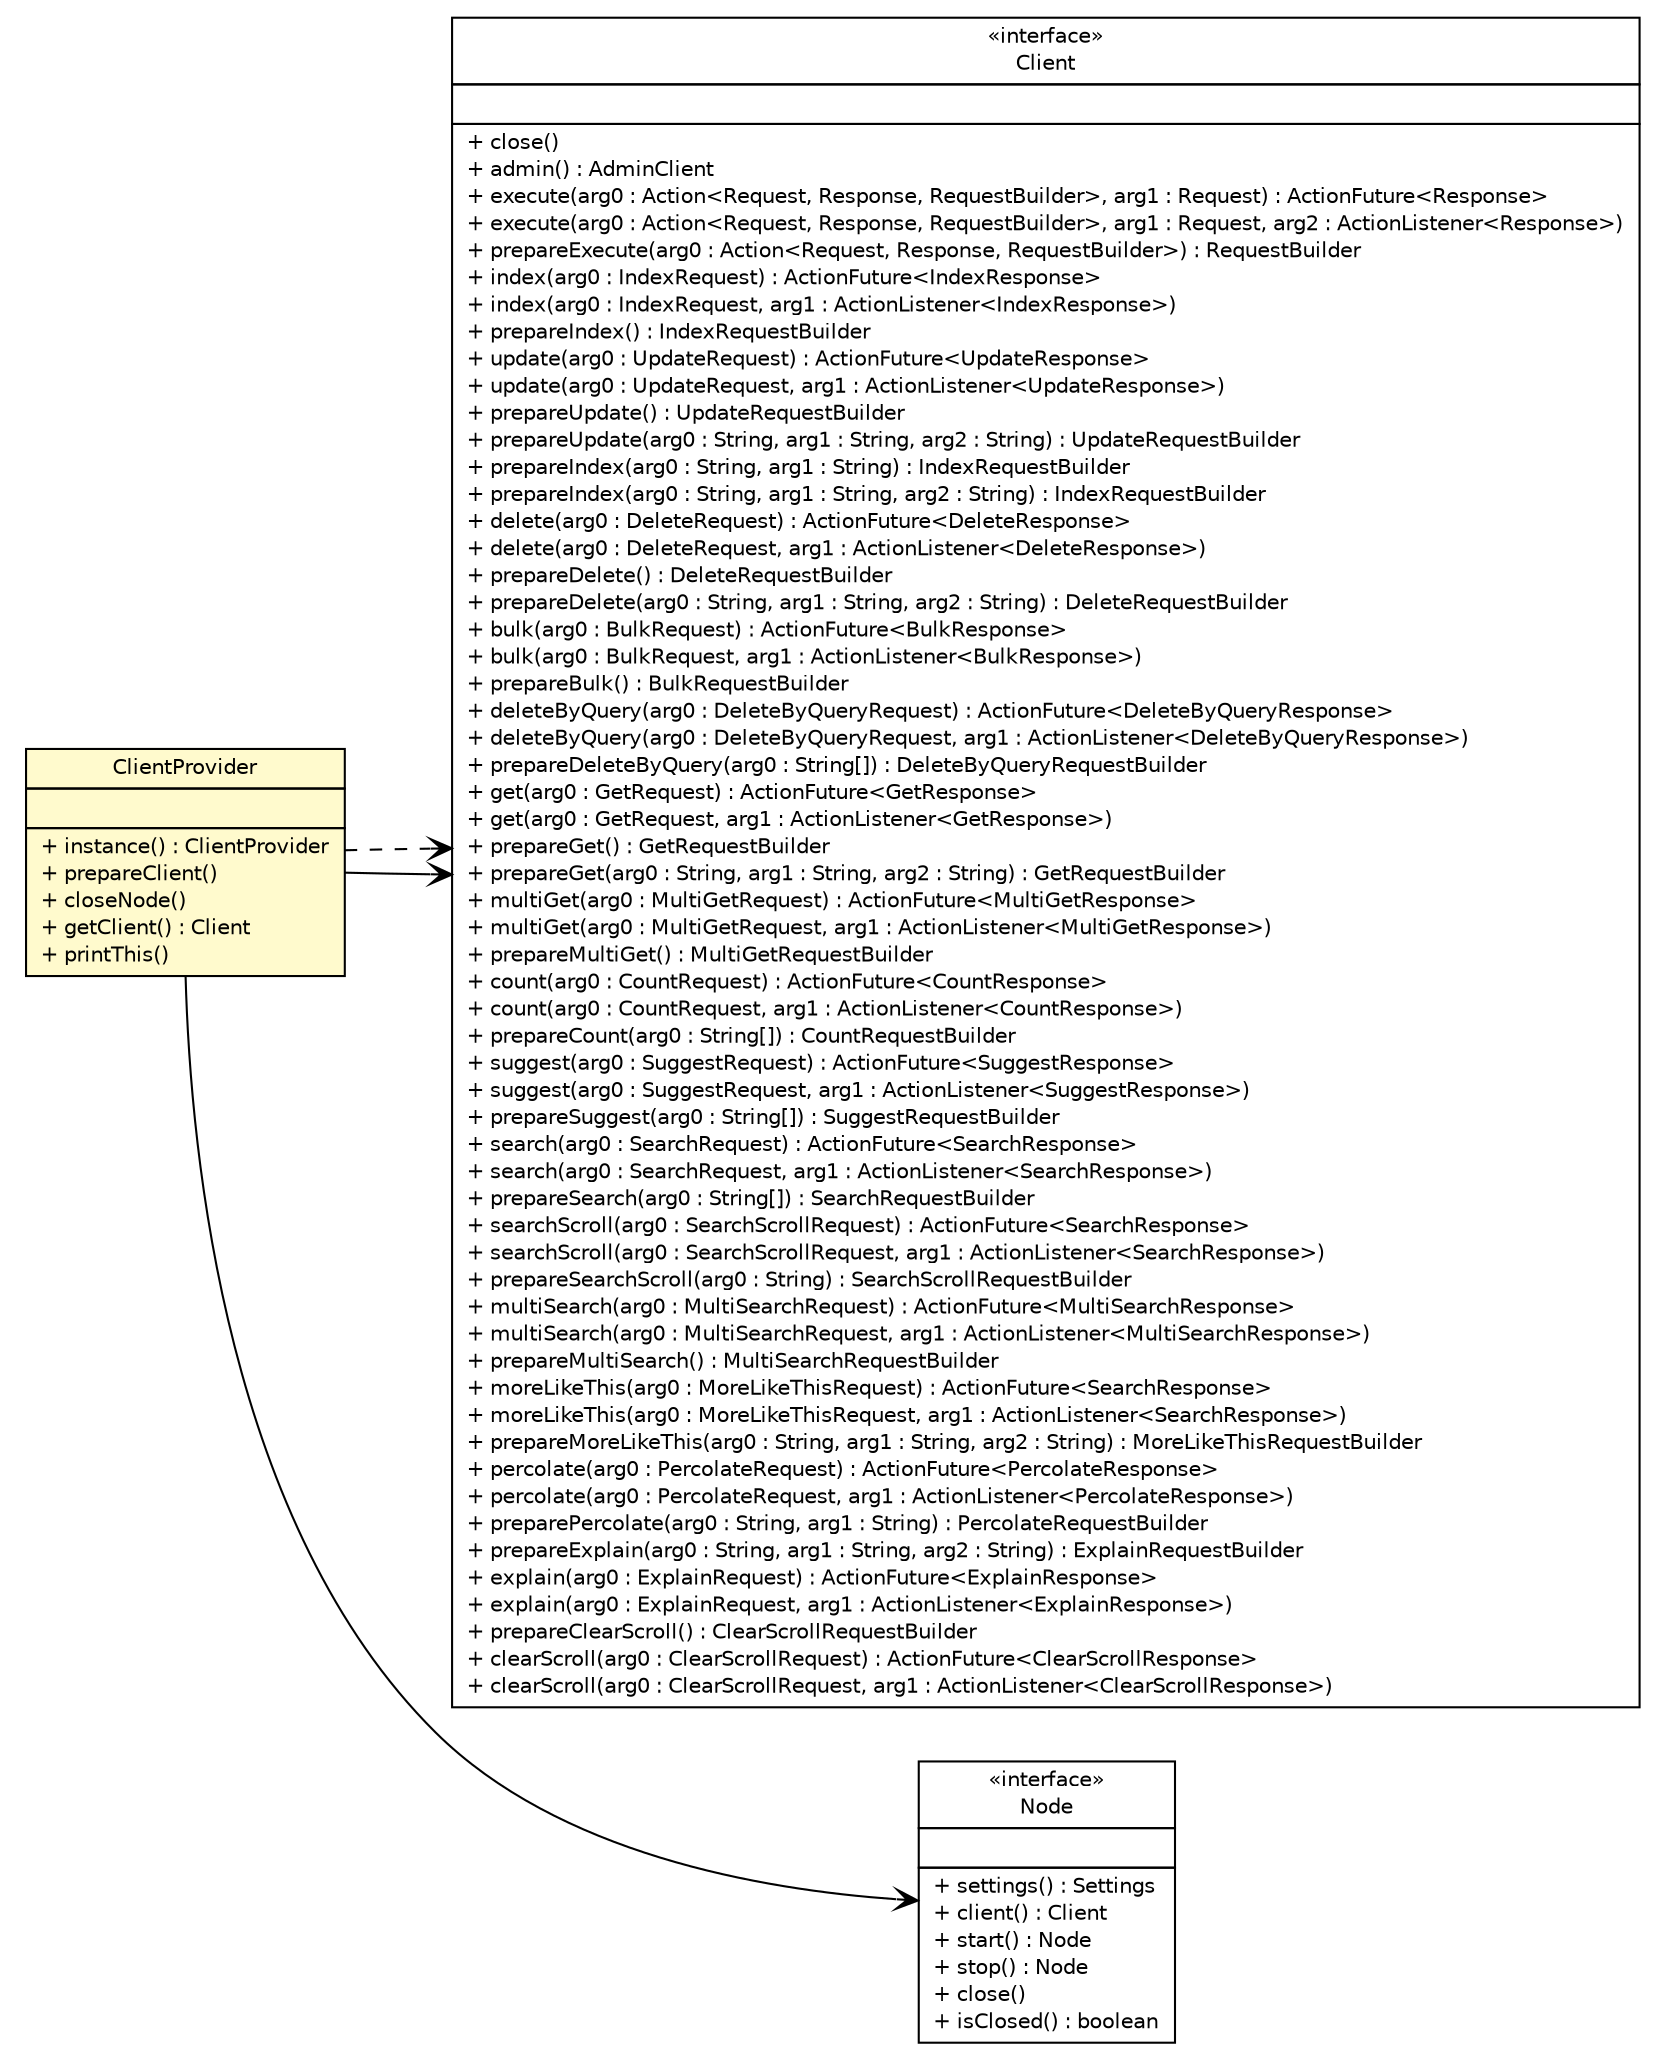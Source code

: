 #!/usr/local/bin/dot
#
# Class diagram 
# Generated by UMLGraph version 5.1 (http://www.umlgraph.org/)
#

digraph G {
	edge [fontname="Helvetica",fontsize=10,labelfontname="Helvetica",labelfontsize=10];
	node [fontname="Helvetica",fontsize=10,shape=plaintext];
	nodesep=0.25;
	ranksep=0.5;
	rankdir=LR;
	// com.inn.headstartdemo.utils.ClientProvider
	c54267 [label=<<table title="com.inn.headstartdemo.utils.ClientProvider" border="0" cellborder="1" cellspacing="0" cellpadding="2" port="p" bgcolor="lemonChiffon" href="./ClientProvider.html">
		<tr><td><table border="0" cellspacing="0" cellpadding="1">
<tr><td align="center" balign="center"> ClientProvider </td></tr>
		</table></td></tr>
		<tr><td><table border="0" cellspacing="0" cellpadding="1">
<tr><td align="left" balign="left">  </td></tr>
		</table></td></tr>
		<tr><td><table border="0" cellspacing="0" cellpadding="1">
<tr><td align="left" balign="left"> + instance() : ClientProvider </td></tr>
<tr><td align="left" balign="left"> + prepareClient() </td></tr>
<tr><td align="left" balign="left"> + closeNode() </td></tr>
<tr><td align="left" balign="left"> + getClient() : Client </td></tr>
<tr><td align="left" balign="left"> + printThis() </td></tr>
		</table></td></tr>
		</table>>, fontname="Helvetica", fontcolor="black", fontsize=10.0];
	// com.inn.headstartdemo.utils.ClientProvider NAVASSOC org.elasticsearch.client.Client
	c54267:p -> c54382:p [taillabel="", label="", headlabel="", fontname="Helvetica", fontcolor="black", fontsize=10.0, color="black", arrowhead=open];
	// com.inn.headstartdemo.utils.ClientProvider NAVASSOC org.elasticsearch.node.Node
	c54267:p -> c54384:p [taillabel="", label="", headlabel="", fontname="Helvetica", fontcolor="black", fontsize=10.0, color="black", arrowhead=open];
	// com.inn.headstartdemo.utils.ClientProvider DEPEND org.elasticsearch.client.Client
	c54267:p -> c54382:p [taillabel="", label="", headlabel="", fontname="Helvetica", fontcolor="black", fontsize=10.0, color="black", arrowhead=open, style=dashed];
	// org.elasticsearch.node.Node
	c54384 [label=<<table title="org.elasticsearch.node.Node" border="0" cellborder="1" cellspacing="0" cellpadding="2" port="p" href="http://java.sun.com/j2se/1.4.2/docs/api/org/elasticsearch/node/Node.html">
		<tr><td><table border="0" cellspacing="0" cellpadding="1">
<tr><td align="center" balign="center"> &#171;interface&#187; </td></tr>
<tr><td align="center" balign="center"> Node </td></tr>
		</table></td></tr>
		<tr><td><table border="0" cellspacing="0" cellpadding="1">
<tr><td align="left" balign="left">  </td></tr>
		</table></td></tr>
		<tr><td><table border="0" cellspacing="0" cellpadding="1">
<tr><td align="left" balign="left"> + settings() : Settings </td></tr>
<tr><td align="left" balign="left"> + client() : Client </td></tr>
<tr><td align="left" balign="left"> + start() : Node </td></tr>
<tr><td align="left" balign="left"> + stop() : Node </td></tr>
<tr><td align="left" balign="left"> + close() </td></tr>
<tr><td align="left" balign="left"> + isClosed() : boolean </td></tr>
		</table></td></tr>
		</table>>, fontname="Helvetica", fontcolor="black", fontsize=10.0];
	// org.elasticsearch.client.Client
	c54382 [label=<<table title="org.elasticsearch.client.Client" border="0" cellborder="1" cellspacing="0" cellpadding="2" port="p" href="http://java.sun.com/j2se/1.4.2/docs/api/org/elasticsearch/client/Client.html">
		<tr><td><table border="0" cellspacing="0" cellpadding="1">
<tr><td align="center" balign="center"> &#171;interface&#187; </td></tr>
<tr><td align="center" balign="center"> Client </td></tr>
		</table></td></tr>
		<tr><td><table border="0" cellspacing="0" cellpadding="1">
<tr><td align="left" balign="left">  </td></tr>
		</table></td></tr>
		<tr><td><table border="0" cellspacing="0" cellpadding="1">
<tr><td align="left" balign="left"> + close() </td></tr>
<tr><td align="left" balign="left"> + admin() : AdminClient </td></tr>
<tr><td align="left" balign="left"> + execute(arg0 : Action&lt;Request, Response, RequestBuilder&gt;, arg1 : Request) : ActionFuture&lt;Response&gt; </td></tr>
<tr><td align="left" balign="left"> + execute(arg0 : Action&lt;Request, Response, RequestBuilder&gt;, arg1 : Request, arg2 : ActionListener&lt;Response&gt;) </td></tr>
<tr><td align="left" balign="left"> + prepareExecute(arg0 : Action&lt;Request, Response, RequestBuilder&gt;) : RequestBuilder </td></tr>
<tr><td align="left" balign="left"> + index(arg0 : IndexRequest) : ActionFuture&lt;IndexResponse&gt; </td></tr>
<tr><td align="left" balign="left"> + index(arg0 : IndexRequest, arg1 : ActionListener&lt;IndexResponse&gt;) </td></tr>
<tr><td align="left" balign="left"> + prepareIndex() : IndexRequestBuilder </td></tr>
<tr><td align="left" balign="left"> + update(arg0 : UpdateRequest) : ActionFuture&lt;UpdateResponse&gt; </td></tr>
<tr><td align="left" balign="left"> + update(arg0 : UpdateRequest, arg1 : ActionListener&lt;UpdateResponse&gt;) </td></tr>
<tr><td align="left" balign="left"> + prepareUpdate() : UpdateRequestBuilder </td></tr>
<tr><td align="left" balign="left"> + prepareUpdate(arg0 : String, arg1 : String, arg2 : String) : UpdateRequestBuilder </td></tr>
<tr><td align="left" balign="left"> + prepareIndex(arg0 : String, arg1 : String) : IndexRequestBuilder </td></tr>
<tr><td align="left" balign="left"> + prepareIndex(arg0 : String, arg1 : String, arg2 : String) : IndexRequestBuilder </td></tr>
<tr><td align="left" balign="left"> + delete(arg0 : DeleteRequest) : ActionFuture&lt;DeleteResponse&gt; </td></tr>
<tr><td align="left" balign="left"> + delete(arg0 : DeleteRequest, arg1 : ActionListener&lt;DeleteResponse&gt;) </td></tr>
<tr><td align="left" balign="left"> + prepareDelete() : DeleteRequestBuilder </td></tr>
<tr><td align="left" balign="left"> + prepareDelete(arg0 : String, arg1 : String, arg2 : String) : DeleteRequestBuilder </td></tr>
<tr><td align="left" balign="left"> + bulk(arg0 : BulkRequest) : ActionFuture&lt;BulkResponse&gt; </td></tr>
<tr><td align="left" balign="left"> + bulk(arg0 : BulkRequest, arg1 : ActionListener&lt;BulkResponse&gt;) </td></tr>
<tr><td align="left" balign="left"> + prepareBulk() : BulkRequestBuilder </td></tr>
<tr><td align="left" balign="left"> + deleteByQuery(arg0 : DeleteByQueryRequest) : ActionFuture&lt;DeleteByQueryResponse&gt; </td></tr>
<tr><td align="left" balign="left"> + deleteByQuery(arg0 : DeleteByQueryRequest, arg1 : ActionListener&lt;DeleteByQueryResponse&gt;) </td></tr>
<tr><td align="left" balign="left"> + prepareDeleteByQuery(arg0 : String[]) : DeleteByQueryRequestBuilder </td></tr>
<tr><td align="left" balign="left"> + get(arg0 : GetRequest) : ActionFuture&lt;GetResponse&gt; </td></tr>
<tr><td align="left" balign="left"> + get(arg0 : GetRequest, arg1 : ActionListener&lt;GetResponse&gt;) </td></tr>
<tr><td align="left" balign="left"> + prepareGet() : GetRequestBuilder </td></tr>
<tr><td align="left" balign="left"> + prepareGet(arg0 : String, arg1 : String, arg2 : String) : GetRequestBuilder </td></tr>
<tr><td align="left" balign="left"> + multiGet(arg0 : MultiGetRequest) : ActionFuture&lt;MultiGetResponse&gt; </td></tr>
<tr><td align="left" balign="left"> + multiGet(arg0 : MultiGetRequest, arg1 : ActionListener&lt;MultiGetResponse&gt;) </td></tr>
<tr><td align="left" balign="left"> + prepareMultiGet() : MultiGetRequestBuilder </td></tr>
<tr><td align="left" balign="left"> + count(arg0 : CountRequest) : ActionFuture&lt;CountResponse&gt; </td></tr>
<tr><td align="left" balign="left"> + count(arg0 : CountRequest, arg1 : ActionListener&lt;CountResponse&gt;) </td></tr>
<tr><td align="left" balign="left"> + prepareCount(arg0 : String[]) : CountRequestBuilder </td></tr>
<tr><td align="left" balign="left"> + suggest(arg0 : SuggestRequest) : ActionFuture&lt;SuggestResponse&gt; </td></tr>
<tr><td align="left" balign="left"> + suggest(arg0 : SuggestRequest, arg1 : ActionListener&lt;SuggestResponse&gt;) </td></tr>
<tr><td align="left" balign="left"> + prepareSuggest(arg0 : String[]) : SuggestRequestBuilder </td></tr>
<tr><td align="left" balign="left"> + search(arg0 : SearchRequest) : ActionFuture&lt;SearchResponse&gt; </td></tr>
<tr><td align="left" balign="left"> + search(arg0 : SearchRequest, arg1 : ActionListener&lt;SearchResponse&gt;) </td></tr>
<tr><td align="left" balign="left"> + prepareSearch(arg0 : String[]) : SearchRequestBuilder </td></tr>
<tr><td align="left" balign="left"> + searchScroll(arg0 : SearchScrollRequest) : ActionFuture&lt;SearchResponse&gt; </td></tr>
<tr><td align="left" balign="left"> + searchScroll(arg0 : SearchScrollRequest, arg1 : ActionListener&lt;SearchResponse&gt;) </td></tr>
<tr><td align="left" balign="left"> + prepareSearchScroll(arg0 : String) : SearchScrollRequestBuilder </td></tr>
<tr><td align="left" balign="left"> + multiSearch(arg0 : MultiSearchRequest) : ActionFuture&lt;MultiSearchResponse&gt; </td></tr>
<tr><td align="left" balign="left"> + multiSearch(arg0 : MultiSearchRequest, arg1 : ActionListener&lt;MultiSearchResponse&gt;) </td></tr>
<tr><td align="left" balign="left"> + prepareMultiSearch() : MultiSearchRequestBuilder </td></tr>
<tr><td align="left" balign="left"> + moreLikeThis(arg0 : MoreLikeThisRequest) : ActionFuture&lt;SearchResponse&gt; </td></tr>
<tr><td align="left" balign="left"> + moreLikeThis(arg0 : MoreLikeThisRequest, arg1 : ActionListener&lt;SearchResponse&gt;) </td></tr>
<tr><td align="left" balign="left"> + prepareMoreLikeThis(arg0 : String, arg1 : String, arg2 : String) : MoreLikeThisRequestBuilder </td></tr>
<tr><td align="left" balign="left"> + percolate(arg0 : PercolateRequest) : ActionFuture&lt;PercolateResponse&gt; </td></tr>
<tr><td align="left" balign="left"> + percolate(arg0 : PercolateRequest, arg1 : ActionListener&lt;PercolateResponse&gt;) </td></tr>
<tr><td align="left" balign="left"> + preparePercolate(arg0 : String, arg1 : String) : PercolateRequestBuilder </td></tr>
<tr><td align="left" balign="left"> + prepareExplain(arg0 : String, arg1 : String, arg2 : String) : ExplainRequestBuilder </td></tr>
<tr><td align="left" balign="left"> + explain(arg0 : ExplainRequest) : ActionFuture&lt;ExplainResponse&gt; </td></tr>
<tr><td align="left" balign="left"> + explain(arg0 : ExplainRequest, arg1 : ActionListener&lt;ExplainResponse&gt;) </td></tr>
<tr><td align="left" balign="left"> + prepareClearScroll() : ClearScrollRequestBuilder </td></tr>
<tr><td align="left" balign="left"> + clearScroll(arg0 : ClearScrollRequest) : ActionFuture&lt;ClearScrollResponse&gt; </td></tr>
<tr><td align="left" balign="left"> + clearScroll(arg0 : ClearScrollRequest, arg1 : ActionListener&lt;ClearScrollResponse&gt;) </td></tr>
		</table></td></tr>
		</table>>, fontname="Helvetica", fontcolor="black", fontsize=10.0];
}


